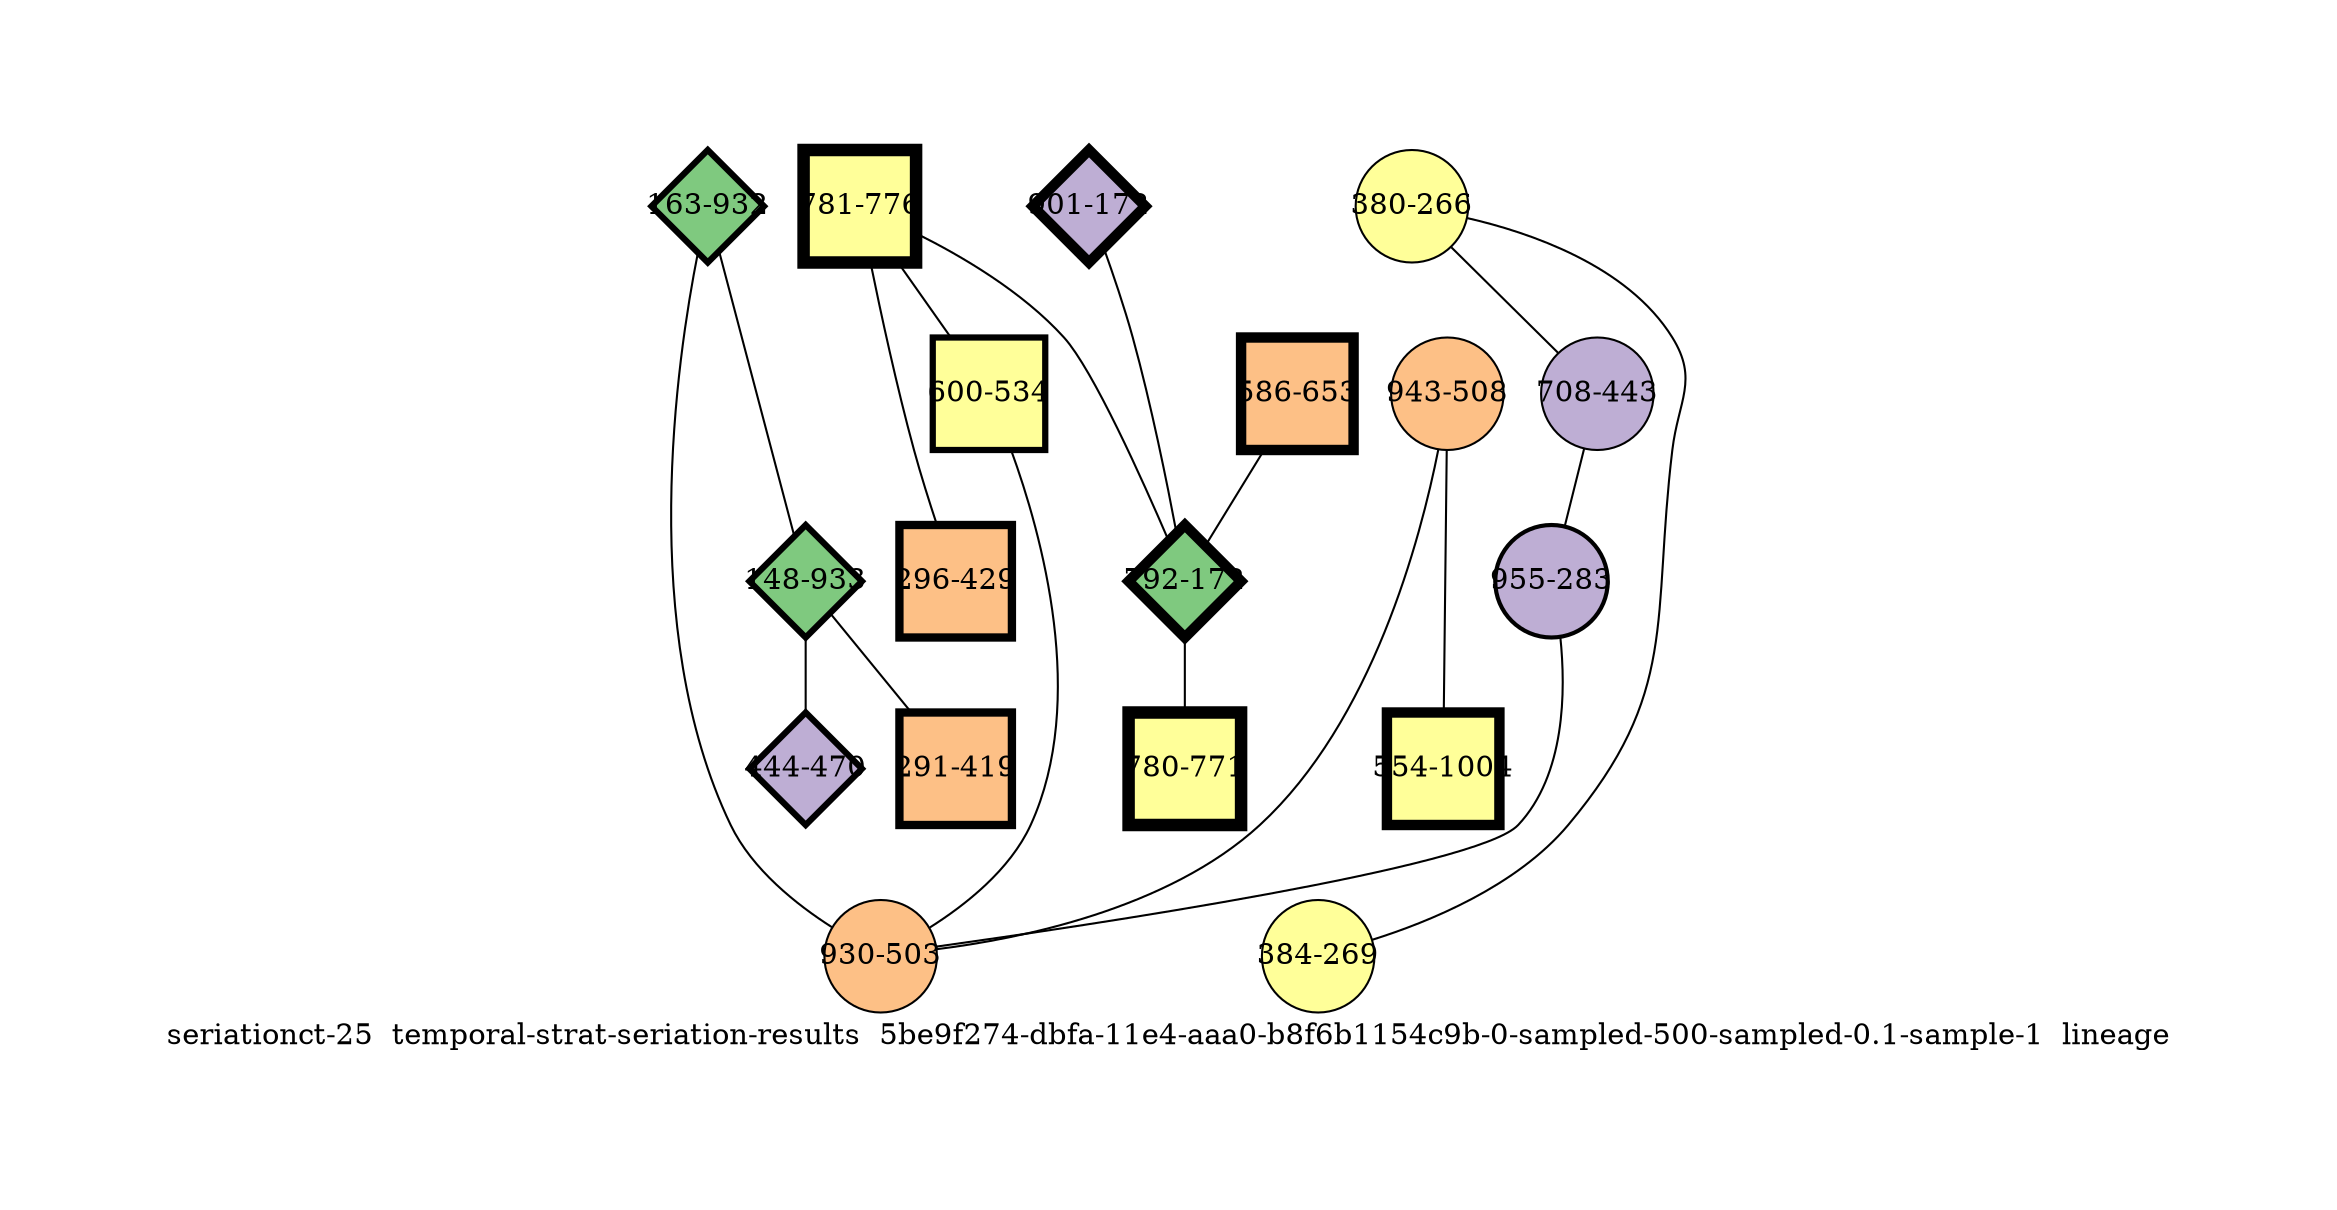 strict graph "seriationct-25  temporal-strat-seriation-results  5be9f274-dbfa-11e4-aaa0-b8f6b1154c9b-0-sampled-500-sampled-0.1-sample-1  lineage" {
labelloc=b;
ratio=auto;
pad="1.0";
label="seriationct-25  temporal-strat-seriation-results  5be9f274-dbfa-11e4-aaa0-b8f6b1154c9b-0-sampled-500-sampled-0.1-sample-1  lineage";
node [width="0.75", style=filled, fixedsize=true, height="0.75", shape=circle, label=""];
0 [xCoordinate="776.0", appears_in_slice=6, yCoordinate="781.0", colorscheme=accent6, lineage_id=1, short_label="781-776", label="781-776", shape=square, cluster_id=3, fillcolor=4, size="500.0", id=0, penwidth="6.0"];
1 [xCoordinate="534.0", appears_in_slice=3, yCoordinate="600.0", colorscheme=accent6, lineage_id=1, short_label="600-534", label="600-534", shape=square, cluster_id=3, fillcolor=4, size="500.0", id=10, penwidth="3.0"];
2 [xCoordinate="429.0", appears_in_slice=4, yCoordinate="296.0", colorscheme=accent6, lineage_id=1, short_label="296-429", label="296-429", shape=square, cluster_id=2, fillcolor=3, size="500.0", id=2, penwidth="4.0"];
3 [xCoordinate="932.0", appears_in_slice=3, yCoordinate="163.0", colorscheme=accent6, lineage_id=2, short_label="163-932", label="163-932", shape=diamond, cluster_id=0, fillcolor=1, size="500.0", id=13, penwidth="3.0"];
4 [xCoordinate="266.0", appears_in_slice=1, yCoordinate="380.0", colorscheme=accent6, lineage_id=0, short_label="380-266", label="380-266", shape=circle, cluster_id=3, fillcolor=4, size="500.0", id=4, penwidth="1.0"];
5 [xCoordinate="172.0", appears_in_slice=5, yCoordinate="901.0", colorscheme=accent6, lineage_id=2, short_label="901-172", label="901-172", shape=diamond, cluster_id=1, fillcolor=2, size="500.0", id=5, penwidth="5.0"];
6 [xCoordinate="269.0", appears_in_slice=1, yCoordinate="384.0", colorscheme=accent6, lineage_id=0, short_label="384-269", label="384-269", shape=circle, cluster_id=3, fillcolor=4, size="500.0", id=6, penwidth="1.0"];
7 [xCoordinate="443.0", appears_in_slice=1, yCoordinate="708.0", colorscheme=accent6, lineage_id=0, short_label="708-443", label="708-443", shape=circle, cluster_id=1, fillcolor=2, size="500.0", id=7, penwidth="1.0"];
8 [xCoordinate="653.0", appears_in_slice=5, yCoordinate="586.0", colorscheme=accent6, lineage_id=1, short_label="586-653", label="586-653", shape=square, cluster_id=2, fillcolor=3, size="500.0", id=8, penwidth="5.0"];
9 [xCoordinate="172.0", appears_in_slice=5, yCoordinate="792.0", colorscheme=accent6, lineage_id=2, short_label="792-172", label="792-172", shape=diamond, cluster_id=0, fillcolor=1, size="500.0", id=9, penwidth="5.0"];
10 [xCoordinate="283.0", appears_in_slice=2, yCoordinate="955.0", colorscheme=accent6, lineage_id=0, short_label="955-283", label="955-283", shape=circle, cluster_id=1, fillcolor=2, size="500.0", id=1, penwidth="2.0"];
11 [xCoordinate="508.0", appears_in_slice=1, yCoordinate="943.0", colorscheme=accent6, lineage_id=0, short_label="943-508", label="943-508", shape=circle, cluster_id=2, fillcolor=3, size="500.0", id=11, penwidth="1.0"];
12 [xCoordinate="933.0", appears_in_slice=3, yCoordinate="148.0", colorscheme=accent6, lineage_id=2, short_label="148-933", label="148-933", shape=diamond, cluster_id=0, fillcolor=1, size="500.0", id=12, penwidth="3.0"];
13 [xCoordinate="503.0", appears_in_slice=1, yCoordinate="930.0", colorscheme=accent6, lineage_id=0, short_label="930-503", label="930-503", shape=circle, cluster_id=2, fillcolor=3, size="500.0", id=3, penwidth="1.0"];
14 [xCoordinate="771.0", appears_in_slice=6, yCoordinate="780.0", colorscheme=accent6, lineage_id=1, short_label="780-771", label="780-771", shape=square, cluster_id=3, fillcolor=4, size="500.0", id=14, penwidth="6.0"];
15 [xCoordinate="470.0", appears_in_slice=3, yCoordinate="444.0", colorscheme=accent6, lineage_id=2, short_label="444-470", label="444-470", shape=diamond, cluster_id=1, fillcolor=2, size="500.0", id=15, penwidth="3.0"];
16 [xCoordinate="419.0", appears_in_slice=4, yCoordinate="291.0", colorscheme=accent6, lineage_id=1, short_label="291-419", label="291-419", shape=square, cluster_id=2, fillcolor=3, size="500.0", id=16, penwidth="4.0"];
17 [xCoordinate="1004.0", appears_in_slice=5, yCoordinate="554.0", colorscheme=accent6, lineage_id=1, short_label="554-1004", label="554-1004", shape=square, cluster_id=3, fillcolor=4, size="500.0", id=17, penwidth="5.0"];
0 -- 1  [inverseweight="1.50884665232", weight="0.66275787434"];
0 -- 2  [inverseweight="1.71008393024", weight="0.584766620114"];
0 -- 9  [inverseweight="2.62903125953", weight="0.380368242628"];
1 -- 13  [inverseweight="1.5301041002", weight="0.653550304108"];
3 -- 12  [inverseweight="2.67951147313", weight="0.373202357978"];
3 -- 13  [inverseweight="1.34808602504", weight="0.741792423795"];
4 -- 6  [inverseweight="27.3587827582", weight="0.036551333765"];
4 -- 7  [inverseweight="9.11050646349", weight="0.109763381872"];
5 -- 9  [inverseweight="34.1792963512", weight="0.0292574776767"];
7 -- 10  [inverseweight="3.58369998451", weight="0.279041215594"];
8 -- 9  [inverseweight="27.3587827582", weight="0.036551333765"];
9 -- 14  [inverseweight="2.53230297442", weight="0.394897455044"];
10 -- 13  [inverseweight="1.43515898984", weight="0.696786911473"];
11 -- 17  [inverseweight="1.2680801521", weight="0.788593684986"];
11 -- 13  [inverseweight="17.6776695297", weight="0.0565685424949"];
12 -- 16  [inverseweight="4.51238544609", weight="0.221612274028"];
12 -- 15  [inverseweight="42.2577127364", weight="0.0236643191324"];
}
